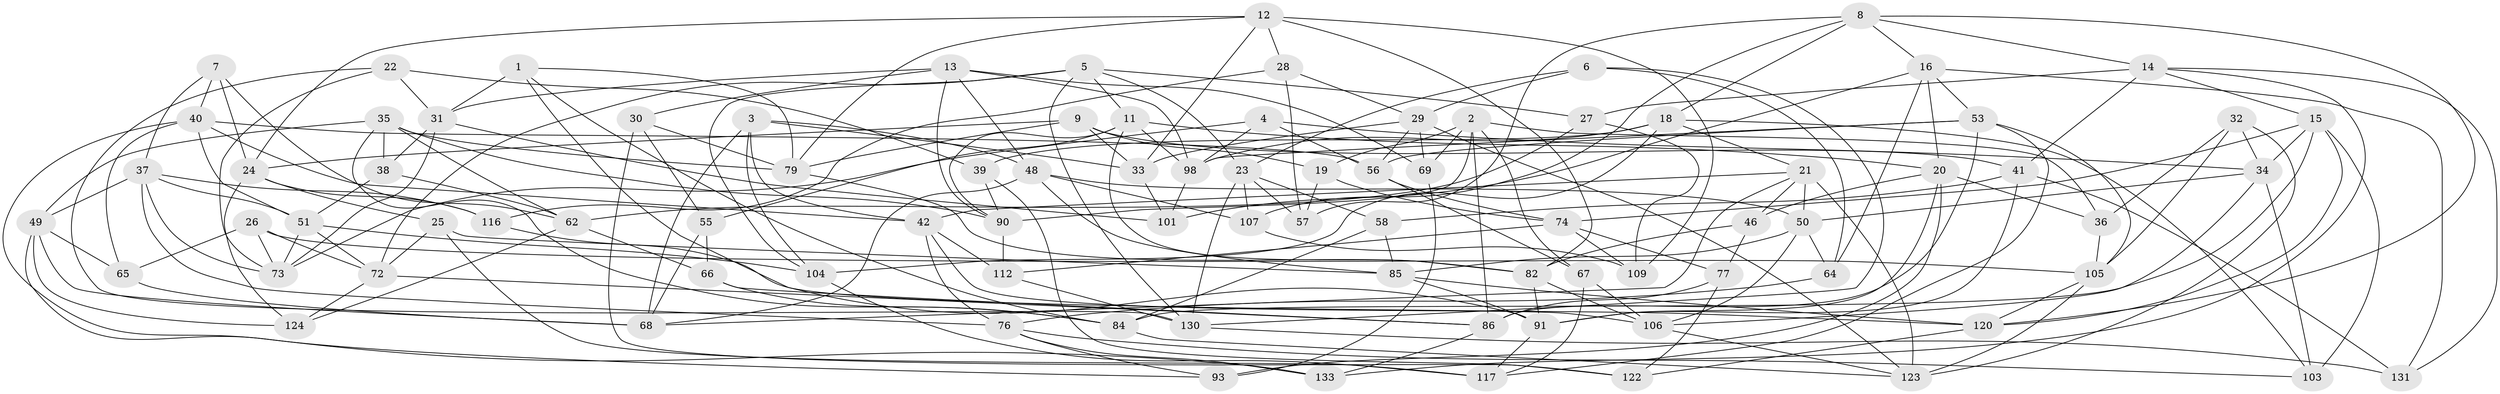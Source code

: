 // original degree distribution, {4: 1.0}
// Generated by graph-tools (version 1.1) at 2025/11/02/27/25 16:11:47]
// undirected, 88 vertices, 225 edges
graph export_dot {
graph [start="1"]
  node [color=gray90,style=filled];
  1;
  2 [super="+111"];
  3 [super="+10"];
  4;
  5 [super="+83"];
  6;
  7;
  8 [super="+94"];
  9 [super="+43"];
  11 [super="+60"];
  12 [super="+70"];
  13 [super="+63"];
  14 [super="+126"];
  15 [super="+87"];
  16 [super="+17"];
  18 [super="+47"];
  19;
  20 [super="+96"];
  21 [super="+59"];
  22;
  23 [super="+115"];
  24 [super="+45"];
  25;
  26;
  27;
  28;
  29 [super="+114"];
  30;
  31 [super="+102"];
  32;
  33 [super="+44"];
  34 [super="+100"];
  35 [super="+71"];
  36;
  37 [super="+99"];
  38;
  39;
  40 [super="+88"];
  41 [super="+52"];
  42 [super="+78"];
  46;
  48 [super="+75"];
  49 [super="+89"];
  50 [super="+54"];
  51 [super="+121"];
  53 [super="+61"];
  55;
  56 [super="+80"];
  57;
  58;
  62 [super="+137"];
  64;
  65;
  66;
  67;
  68 [super="+135"];
  69;
  72 [super="+97"];
  73 [super="+81"];
  74 [super="+113"];
  76 [super="+140"];
  77;
  79 [super="+95"];
  82 [super="+127"];
  84 [super="+108"];
  85 [super="+119"];
  86 [super="+92"];
  90 [super="+128"];
  91 [super="+125"];
  93;
  98 [super="+136"];
  101;
  103;
  104 [super="+110"];
  105 [super="+118"];
  106 [super="+138"];
  107;
  109;
  112;
  116;
  117 [super="+134"];
  120 [super="+132"];
  122;
  123 [super="+129"];
  124;
  130 [super="+139"];
  131;
  133;
  1 -- 84;
  1 -- 79;
  1 -- 31;
  1 -- 91;
  2 -- 69;
  2 -- 86;
  2 -- 90;
  2 -- 19;
  2 -- 67;
  2 -- 36;
  3 -- 33 [weight=2];
  3 -- 68;
  3 -- 48;
  3 -- 104;
  3 -- 42;
  4 -- 34;
  4 -- 56;
  4 -- 98;
  4 -- 73;
  5 -- 11;
  5 -- 130;
  5 -- 27;
  5 -- 23;
  5 -- 104;
  5 -- 72;
  6 -- 64;
  6 -- 130;
  6 -- 23;
  6 -- 29;
  7 -- 24;
  7 -- 62;
  7 -- 40;
  7 -- 37;
  8 -- 14;
  8 -- 57;
  8 -- 107;
  8 -- 120;
  8 -- 18;
  8 -- 16;
  9 -- 79;
  9 -- 41 [weight=2];
  9 -- 19;
  9 -- 33;
  9 -- 24;
  11 -- 98;
  11 -- 90;
  11 -- 82;
  11 -- 20;
  11 -- 55;
  12 -- 24;
  12 -- 28;
  12 -- 79;
  12 -- 33;
  12 -- 109;
  12 -- 82;
  13 -- 31;
  13 -- 69;
  13 -- 98;
  13 -- 30;
  13 -- 90;
  13 -- 48;
  14 -- 27;
  14 -- 133;
  14 -- 41;
  14 -- 131;
  14 -- 15;
  15 -- 120;
  15 -- 74;
  15 -- 84;
  15 -- 103;
  15 -- 34;
  16 -- 53;
  16 -- 20;
  16 -- 101;
  16 -- 64;
  16 -- 131;
  18 -- 98;
  18 -- 104;
  18 -- 21;
  18 -- 103;
  18 -- 39;
  19 -- 57;
  19 -- 74;
  20 -- 93;
  20 -- 91;
  20 -- 36;
  20 -- 46;
  21 -- 42;
  21 -- 68;
  21 -- 46;
  21 -- 123;
  21 -- 50;
  22 -- 130;
  22 -- 31;
  22 -- 39;
  22 -- 73;
  23 -- 57;
  23 -- 58;
  23 -- 130;
  23 -- 107;
  24 -- 116;
  24 -- 25;
  24 -- 124;
  25 -- 85;
  25 -- 117;
  25 -- 72;
  26 -- 65;
  26 -- 105;
  26 -- 73;
  26 -- 72;
  27 -- 62;
  27 -- 109;
  28 -- 116;
  28 -- 57;
  28 -- 29;
  29 -- 33;
  29 -- 123;
  29 -- 56;
  29 -- 69;
  30 -- 55;
  30 -- 79;
  30 -- 122;
  31 -- 101;
  31 -- 73;
  31 -- 38;
  32 -- 123;
  32 -- 105;
  32 -- 36;
  32 -- 34;
  33 -- 101;
  34 -- 106;
  34 -- 103;
  34 -- 50;
  35 -- 84;
  35 -- 79;
  35 -- 49;
  35 -- 62;
  35 -- 90;
  35 -- 38;
  36 -- 105;
  37 -- 73;
  37 -- 51;
  37 -- 116;
  37 -- 49;
  37 -- 76;
  38 -- 62;
  38 -- 51;
  39 -- 90;
  39 -- 122;
  40 -- 65;
  40 -- 42;
  40 -- 133;
  40 -- 56;
  40 -- 51;
  41 -- 91;
  41 -- 131;
  41 -- 58;
  42 -- 76;
  42 -- 112;
  42 -- 106;
  46 -- 77;
  46 -- 82;
  48 -- 85;
  48 -- 107;
  48 -- 68;
  48 -- 50;
  49 -- 93;
  49 -- 65;
  49 -- 68;
  49 -- 124;
  50 -- 64;
  50 -- 85;
  50 -- 106;
  51 -- 73;
  51 -- 72;
  51 -- 104;
  53 -- 86;
  53 -- 105;
  53 -- 56;
  53 -- 98;
  53 -- 117;
  55 -- 66;
  55 -- 68;
  56 -- 67;
  56 -- 74;
  58 -- 85;
  58 -- 84;
  62 -- 66;
  62 -- 124;
  64 -- 76;
  65 -- 68;
  66 -- 86;
  66 -- 84;
  67 -- 106;
  67 -- 117;
  69 -- 93;
  72 -- 124;
  72 -- 86;
  74 -- 77;
  74 -- 112;
  74 -- 109;
  76 -- 93;
  76 -- 133;
  76 -- 103;
  77 -- 122;
  77 -- 86;
  79 -- 82;
  82 -- 91;
  82 -- 106;
  84 -- 123;
  85 -- 120;
  85 -- 91;
  86 -- 133;
  90 -- 112;
  91 -- 117;
  98 -- 101;
  104 -- 117 [weight=2];
  105 -- 123;
  105 -- 120;
  106 -- 123;
  107 -- 109;
  112 -- 130;
  116 -- 120;
  120 -- 122;
  130 -- 131;
}
